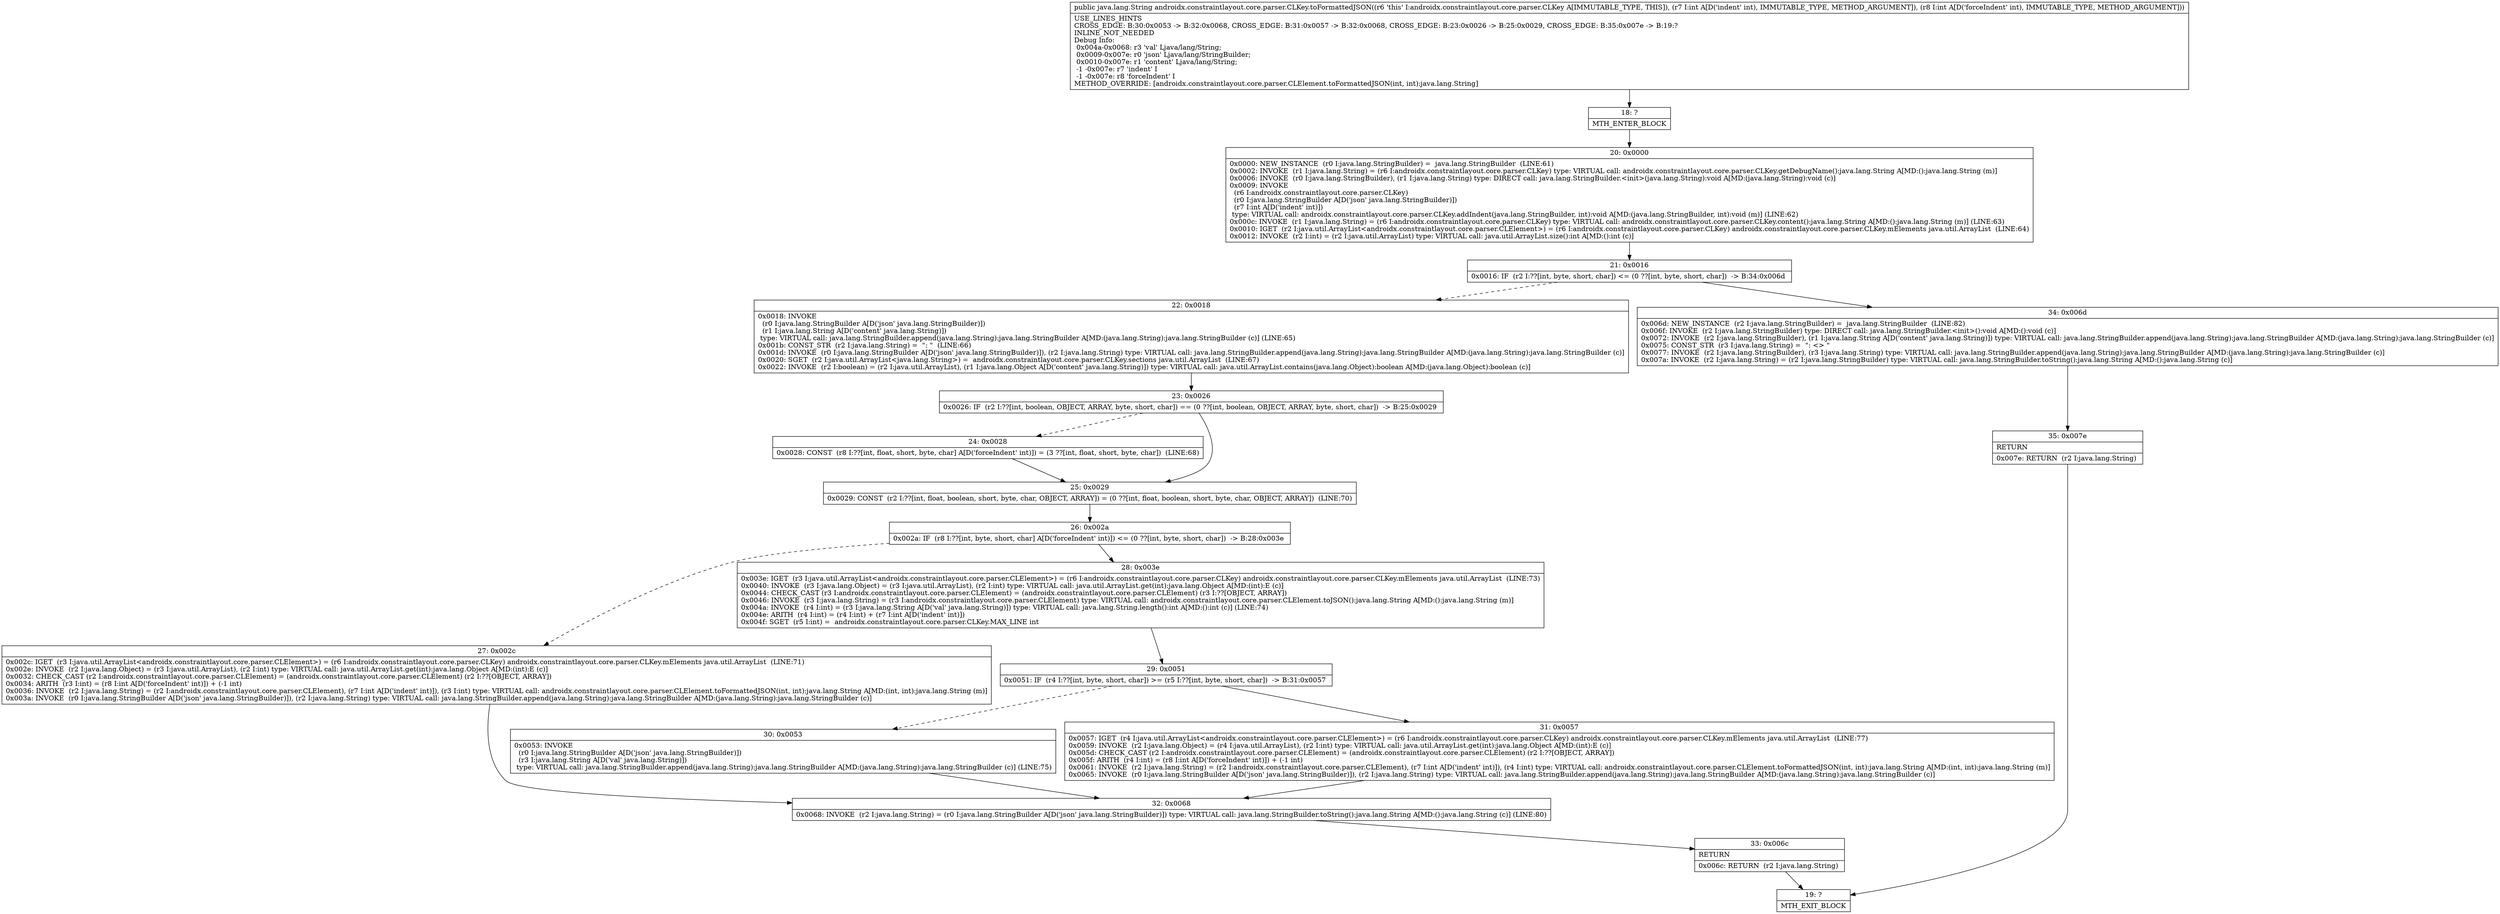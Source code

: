 digraph "CFG forandroidx.constraintlayout.core.parser.CLKey.toFormattedJSON(II)Ljava\/lang\/String;" {
Node_18 [shape=record,label="{18\:\ ?|MTH_ENTER_BLOCK\l}"];
Node_20 [shape=record,label="{20\:\ 0x0000|0x0000: NEW_INSTANCE  (r0 I:java.lang.StringBuilder) =  java.lang.StringBuilder  (LINE:61)\l0x0002: INVOKE  (r1 I:java.lang.String) = (r6 I:androidx.constraintlayout.core.parser.CLKey) type: VIRTUAL call: androidx.constraintlayout.core.parser.CLKey.getDebugName():java.lang.String A[MD:():java.lang.String (m)]\l0x0006: INVOKE  (r0 I:java.lang.StringBuilder), (r1 I:java.lang.String) type: DIRECT call: java.lang.StringBuilder.\<init\>(java.lang.String):void A[MD:(java.lang.String):void (c)]\l0x0009: INVOKE  \l  (r6 I:androidx.constraintlayout.core.parser.CLKey)\l  (r0 I:java.lang.StringBuilder A[D('json' java.lang.StringBuilder)])\l  (r7 I:int A[D('indent' int)])\l type: VIRTUAL call: androidx.constraintlayout.core.parser.CLKey.addIndent(java.lang.StringBuilder, int):void A[MD:(java.lang.StringBuilder, int):void (m)] (LINE:62)\l0x000c: INVOKE  (r1 I:java.lang.String) = (r6 I:androidx.constraintlayout.core.parser.CLKey) type: VIRTUAL call: androidx.constraintlayout.core.parser.CLKey.content():java.lang.String A[MD:():java.lang.String (m)] (LINE:63)\l0x0010: IGET  (r2 I:java.util.ArrayList\<androidx.constraintlayout.core.parser.CLElement\>) = (r6 I:androidx.constraintlayout.core.parser.CLKey) androidx.constraintlayout.core.parser.CLKey.mElements java.util.ArrayList  (LINE:64)\l0x0012: INVOKE  (r2 I:int) = (r2 I:java.util.ArrayList) type: VIRTUAL call: java.util.ArrayList.size():int A[MD:():int (c)]\l}"];
Node_21 [shape=record,label="{21\:\ 0x0016|0x0016: IF  (r2 I:??[int, byte, short, char]) \<= (0 ??[int, byte, short, char])  \-\> B:34:0x006d \l}"];
Node_22 [shape=record,label="{22\:\ 0x0018|0x0018: INVOKE  \l  (r0 I:java.lang.StringBuilder A[D('json' java.lang.StringBuilder)])\l  (r1 I:java.lang.String A[D('content' java.lang.String)])\l type: VIRTUAL call: java.lang.StringBuilder.append(java.lang.String):java.lang.StringBuilder A[MD:(java.lang.String):java.lang.StringBuilder (c)] (LINE:65)\l0x001b: CONST_STR  (r2 I:java.lang.String) =  \": \"  (LINE:66)\l0x001d: INVOKE  (r0 I:java.lang.StringBuilder A[D('json' java.lang.StringBuilder)]), (r2 I:java.lang.String) type: VIRTUAL call: java.lang.StringBuilder.append(java.lang.String):java.lang.StringBuilder A[MD:(java.lang.String):java.lang.StringBuilder (c)]\l0x0020: SGET  (r2 I:java.util.ArrayList\<java.lang.String\>) =  androidx.constraintlayout.core.parser.CLKey.sections java.util.ArrayList  (LINE:67)\l0x0022: INVOKE  (r2 I:boolean) = (r2 I:java.util.ArrayList), (r1 I:java.lang.Object A[D('content' java.lang.String)]) type: VIRTUAL call: java.util.ArrayList.contains(java.lang.Object):boolean A[MD:(java.lang.Object):boolean (c)]\l}"];
Node_23 [shape=record,label="{23\:\ 0x0026|0x0026: IF  (r2 I:??[int, boolean, OBJECT, ARRAY, byte, short, char]) == (0 ??[int, boolean, OBJECT, ARRAY, byte, short, char])  \-\> B:25:0x0029 \l}"];
Node_24 [shape=record,label="{24\:\ 0x0028|0x0028: CONST  (r8 I:??[int, float, short, byte, char] A[D('forceIndent' int)]) = (3 ??[int, float, short, byte, char])  (LINE:68)\l}"];
Node_25 [shape=record,label="{25\:\ 0x0029|0x0029: CONST  (r2 I:??[int, float, boolean, short, byte, char, OBJECT, ARRAY]) = (0 ??[int, float, boolean, short, byte, char, OBJECT, ARRAY])  (LINE:70)\l}"];
Node_26 [shape=record,label="{26\:\ 0x002a|0x002a: IF  (r8 I:??[int, byte, short, char] A[D('forceIndent' int)]) \<= (0 ??[int, byte, short, char])  \-\> B:28:0x003e \l}"];
Node_27 [shape=record,label="{27\:\ 0x002c|0x002c: IGET  (r3 I:java.util.ArrayList\<androidx.constraintlayout.core.parser.CLElement\>) = (r6 I:androidx.constraintlayout.core.parser.CLKey) androidx.constraintlayout.core.parser.CLKey.mElements java.util.ArrayList  (LINE:71)\l0x002e: INVOKE  (r2 I:java.lang.Object) = (r3 I:java.util.ArrayList), (r2 I:int) type: VIRTUAL call: java.util.ArrayList.get(int):java.lang.Object A[MD:(int):E (c)]\l0x0032: CHECK_CAST (r2 I:androidx.constraintlayout.core.parser.CLElement) = (androidx.constraintlayout.core.parser.CLElement) (r2 I:??[OBJECT, ARRAY]) \l0x0034: ARITH  (r3 I:int) = (r8 I:int A[D('forceIndent' int)]) + (\-1 int) \l0x0036: INVOKE  (r2 I:java.lang.String) = (r2 I:androidx.constraintlayout.core.parser.CLElement), (r7 I:int A[D('indent' int)]), (r3 I:int) type: VIRTUAL call: androidx.constraintlayout.core.parser.CLElement.toFormattedJSON(int, int):java.lang.String A[MD:(int, int):java.lang.String (m)]\l0x003a: INVOKE  (r0 I:java.lang.StringBuilder A[D('json' java.lang.StringBuilder)]), (r2 I:java.lang.String) type: VIRTUAL call: java.lang.StringBuilder.append(java.lang.String):java.lang.StringBuilder A[MD:(java.lang.String):java.lang.StringBuilder (c)]\l}"];
Node_32 [shape=record,label="{32\:\ 0x0068|0x0068: INVOKE  (r2 I:java.lang.String) = (r0 I:java.lang.StringBuilder A[D('json' java.lang.StringBuilder)]) type: VIRTUAL call: java.lang.StringBuilder.toString():java.lang.String A[MD:():java.lang.String (c)] (LINE:80)\l}"];
Node_33 [shape=record,label="{33\:\ 0x006c|RETURN\l|0x006c: RETURN  (r2 I:java.lang.String) \l}"];
Node_19 [shape=record,label="{19\:\ ?|MTH_EXIT_BLOCK\l}"];
Node_28 [shape=record,label="{28\:\ 0x003e|0x003e: IGET  (r3 I:java.util.ArrayList\<androidx.constraintlayout.core.parser.CLElement\>) = (r6 I:androidx.constraintlayout.core.parser.CLKey) androidx.constraintlayout.core.parser.CLKey.mElements java.util.ArrayList  (LINE:73)\l0x0040: INVOKE  (r3 I:java.lang.Object) = (r3 I:java.util.ArrayList), (r2 I:int) type: VIRTUAL call: java.util.ArrayList.get(int):java.lang.Object A[MD:(int):E (c)]\l0x0044: CHECK_CAST (r3 I:androidx.constraintlayout.core.parser.CLElement) = (androidx.constraintlayout.core.parser.CLElement) (r3 I:??[OBJECT, ARRAY]) \l0x0046: INVOKE  (r3 I:java.lang.String) = (r3 I:androidx.constraintlayout.core.parser.CLElement) type: VIRTUAL call: androidx.constraintlayout.core.parser.CLElement.toJSON():java.lang.String A[MD:():java.lang.String (m)]\l0x004a: INVOKE  (r4 I:int) = (r3 I:java.lang.String A[D('val' java.lang.String)]) type: VIRTUAL call: java.lang.String.length():int A[MD:():int (c)] (LINE:74)\l0x004e: ARITH  (r4 I:int) = (r4 I:int) + (r7 I:int A[D('indent' int)]) \l0x004f: SGET  (r5 I:int) =  androidx.constraintlayout.core.parser.CLKey.MAX_LINE int \l}"];
Node_29 [shape=record,label="{29\:\ 0x0051|0x0051: IF  (r4 I:??[int, byte, short, char]) \>= (r5 I:??[int, byte, short, char])  \-\> B:31:0x0057 \l}"];
Node_30 [shape=record,label="{30\:\ 0x0053|0x0053: INVOKE  \l  (r0 I:java.lang.StringBuilder A[D('json' java.lang.StringBuilder)])\l  (r3 I:java.lang.String A[D('val' java.lang.String)])\l type: VIRTUAL call: java.lang.StringBuilder.append(java.lang.String):java.lang.StringBuilder A[MD:(java.lang.String):java.lang.StringBuilder (c)] (LINE:75)\l}"];
Node_31 [shape=record,label="{31\:\ 0x0057|0x0057: IGET  (r4 I:java.util.ArrayList\<androidx.constraintlayout.core.parser.CLElement\>) = (r6 I:androidx.constraintlayout.core.parser.CLKey) androidx.constraintlayout.core.parser.CLKey.mElements java.util.ArrayList  (LINE:77)\l0x0059: INVOKE  (r2 I:java.lang.Object) = (r4 I:java.util.ArrayList), (r2 I:int) type: VIRTUAL call: java.util.ArrayList.get(int):java.lang.Object A[MD:(int):E (c)]\l0x005d: CHECK_CAST (r2 I:androidx.constraintlayout.core.parser.CLElement) = (androidx.constraintlayout.core.parser.CLElement) (r2 I:??[OBJECT, ARRAY]) \l0x005f: ARITH  (r4 I:int) = (r8 I:int A[D('forceIndent' int)]) + (\-1 int) \l0x0061: INVOKE  (r2 I:java.lang.String) = (r2 I:androidx.constraintlayout.core.parser.CLElement), (r7 I:int A[D('indent' int)]), (r4 I:int) type: VIRTUAL call: androidx.constraintlayout.core.parser.CLElement.toFormattedJSON(int, int):java.lang.String A[MD:(int, int):java.lang.String (m)]\l0x0065: INVOKE  (r0 I:java.lang.StringBuilder A[D('json' java.lang.StringBuilder)]), (r2 I:java.lang.String) type: VIRTUAL call: java.lang.StringBuilder.append(java.lang.String):java.lang.StringBuilder A[MD:(java.lang.String):java.lang.StringBuilder (c)]\l}"];
Node_34 [shape=record,label="{34\:\ 0x006d|0x006d: NEW_INSTANCE  (r2 I:java.lang.StringBuilder) =  java.lang.StringBuilder  (LINE:82)\l0x006f: INVOKE  (r2 I:java.lang.StringBuilder) type: DIRECT call: java.lang.StringBuilder.\<init\>():void A[MD:():void (c)]\l0x0072: INVOKE  (r2 I:java.lang.StringBuilder), (r1 I:java.lang.String A[D('content' java.lang.String)]) type: VIRTUAL call: java.lang.StringBuilder.append(java.lang.String):java.lang.StringBuilder A[MD:(java.lang.String):java.lang.StringBuilder (c)]\l0x0075: CONST_STR  (r3 I:java.lang.String) =  \": \<\> \" \l0x0077: INVOKE  (r2 I:java.lang.StringBuilder), (r3 I:java.lang.String) type: VIRTUAL call: java.lang.StringBuilder.append(java.lang.String):java.lang.StringBuilder A[MD:(java.lang.String):java.lang.StringBuilder (c)]\l0x007a: INVOKE  (r2 I:java.lang.String) = (r2 I:java.lang.StringBuilder) type: VIRTUAL call: java.lang.StringBuilder.toString():java.lang.String A[MD:():java.lang.String (c)]\l}"];
Node_35 [shape=record,label="{35\:\ 0x007e|RETURN\l|0x007e: RETURN  (r2 I:java.lang.String) \l}"];
MethodNode[shape=record,label="{public java.lang.String androidx.constraintlayout.core.parser.CLKey.toFormattedJSON((r6 'this' I:androidx.constraintlayout.core.parser.CLKey A[IMMUTABLE_TYPE, THIS]), (r7 I:int A[D('indent' int), IMMUTABLE_TYPE, METHOD_ARGUMENT]), (r8 I:int A[D('forceIndent' int), IMMUTABLE_TYPE, METHOD_ARGUMENT]))  | USE_LINES_HINTS\lCROSS_EDGE: B:30:0x0053 \-\> B:32:0x0068, CROSS_EDGE: B:31:0x0057 \-\> B:32:0x0068, CROSS_EDGE: B:23:0x0026 \-\> B:25:0x0029, CROSS_EDGE: B:35:0x007e \-\> B:19:?\lINLINE_NOT_NEEDED\lDebug Info:\l  0x004a\-0x0068: r3 'val' Ljava\/lang\/String;\l  0x0009\-0x007e: r0 'json' Ljava\/lang\/StringBuilder;\l  0x0010\-0x007e: r1 'content' Ljava\/lang\/String;\l  \-1 \-0x007e: r7 'indent' I\l  \-1 \-0x007e: r8 'forceIndent' I\lMETHOD_OVERRIDE: [androidx.constraintlayout.core.parser.CLElement.toFormattedJSON(int, int):java.lang.String]\l}"];
MethodNode -> Node_18;Node_18 -> Node_20;
Node_20 -> Node_21;
Node_21 -> Node_22[style=dashed];
Node_21 -> Node_34;
Node_22 -> Node_23;
Node_23 -> Node_24[style=dashed];
Node_23 -> Node_25;
Node_24 -> Node_25;
Node_25 -> Node_26;
Node_26 -> Node_27[style=dashed];
Node_26 -> Node_28;
Node_27 -> Node_32;
Node_32 -> Node_33;
Node_33 -> Node_19;
Node_28 -> Node_29;
Node_29 -> Node_30[style=dashed];
Node_29 -> Node_31;
Node_30 -> Node_32;
Node_31 -> Node_32;
Node_34 -> Node_35;
Node_35 -> Node_19;
}

